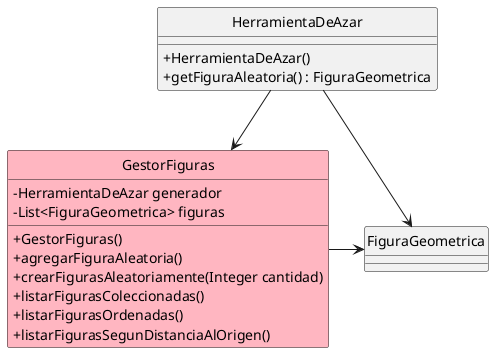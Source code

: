 @startuml GestorFiguras

skinparam ClassAttributeIconSize 0
hide circle

class HerramientaDeAzar {
    + HerramientaDeAzar()
    + getFiguraAleatoria() : FiguraGeometrica
}

class GestorFiguras #LightPink {
    - HerramientaDeAzar generador
    - List<FiguraGeometrica> figuras
    + GestorFiguras()
    + agregarFiguraAleatoria()
    + crearFigurasAleatoriamente(Integer cantidad)
    + listarFigurasColeccionadas()
    + listarFigurasOrdenadas()
    + listarFigurasSegunDistanciaAlOrigen()
}


HerramientaDeAzar --> GestorFiguras
HerramientaDeAzar --> FiguraGeometrica

GestorFiguras -> FiguraGeometrica

@enduml